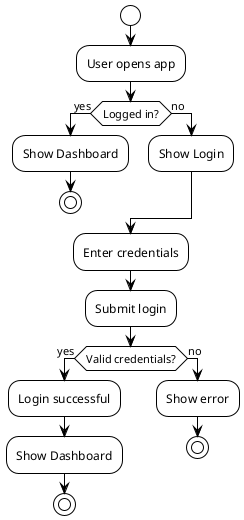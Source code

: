 @startuml
!theme plain
skinparam backgroundColor white

start

:User opens app;

if (Logged in?) then (yes)
  :Show Dashboard;
  stop
else (no)
  :Show Login;
endif

:Enter credentials;
:Submit login;

if (Valid credentials?) then (yes)
  :Login successful;
  :Show Dashboard;
  stop
else (no)
  :Show error;
  stop
endif

@enduml